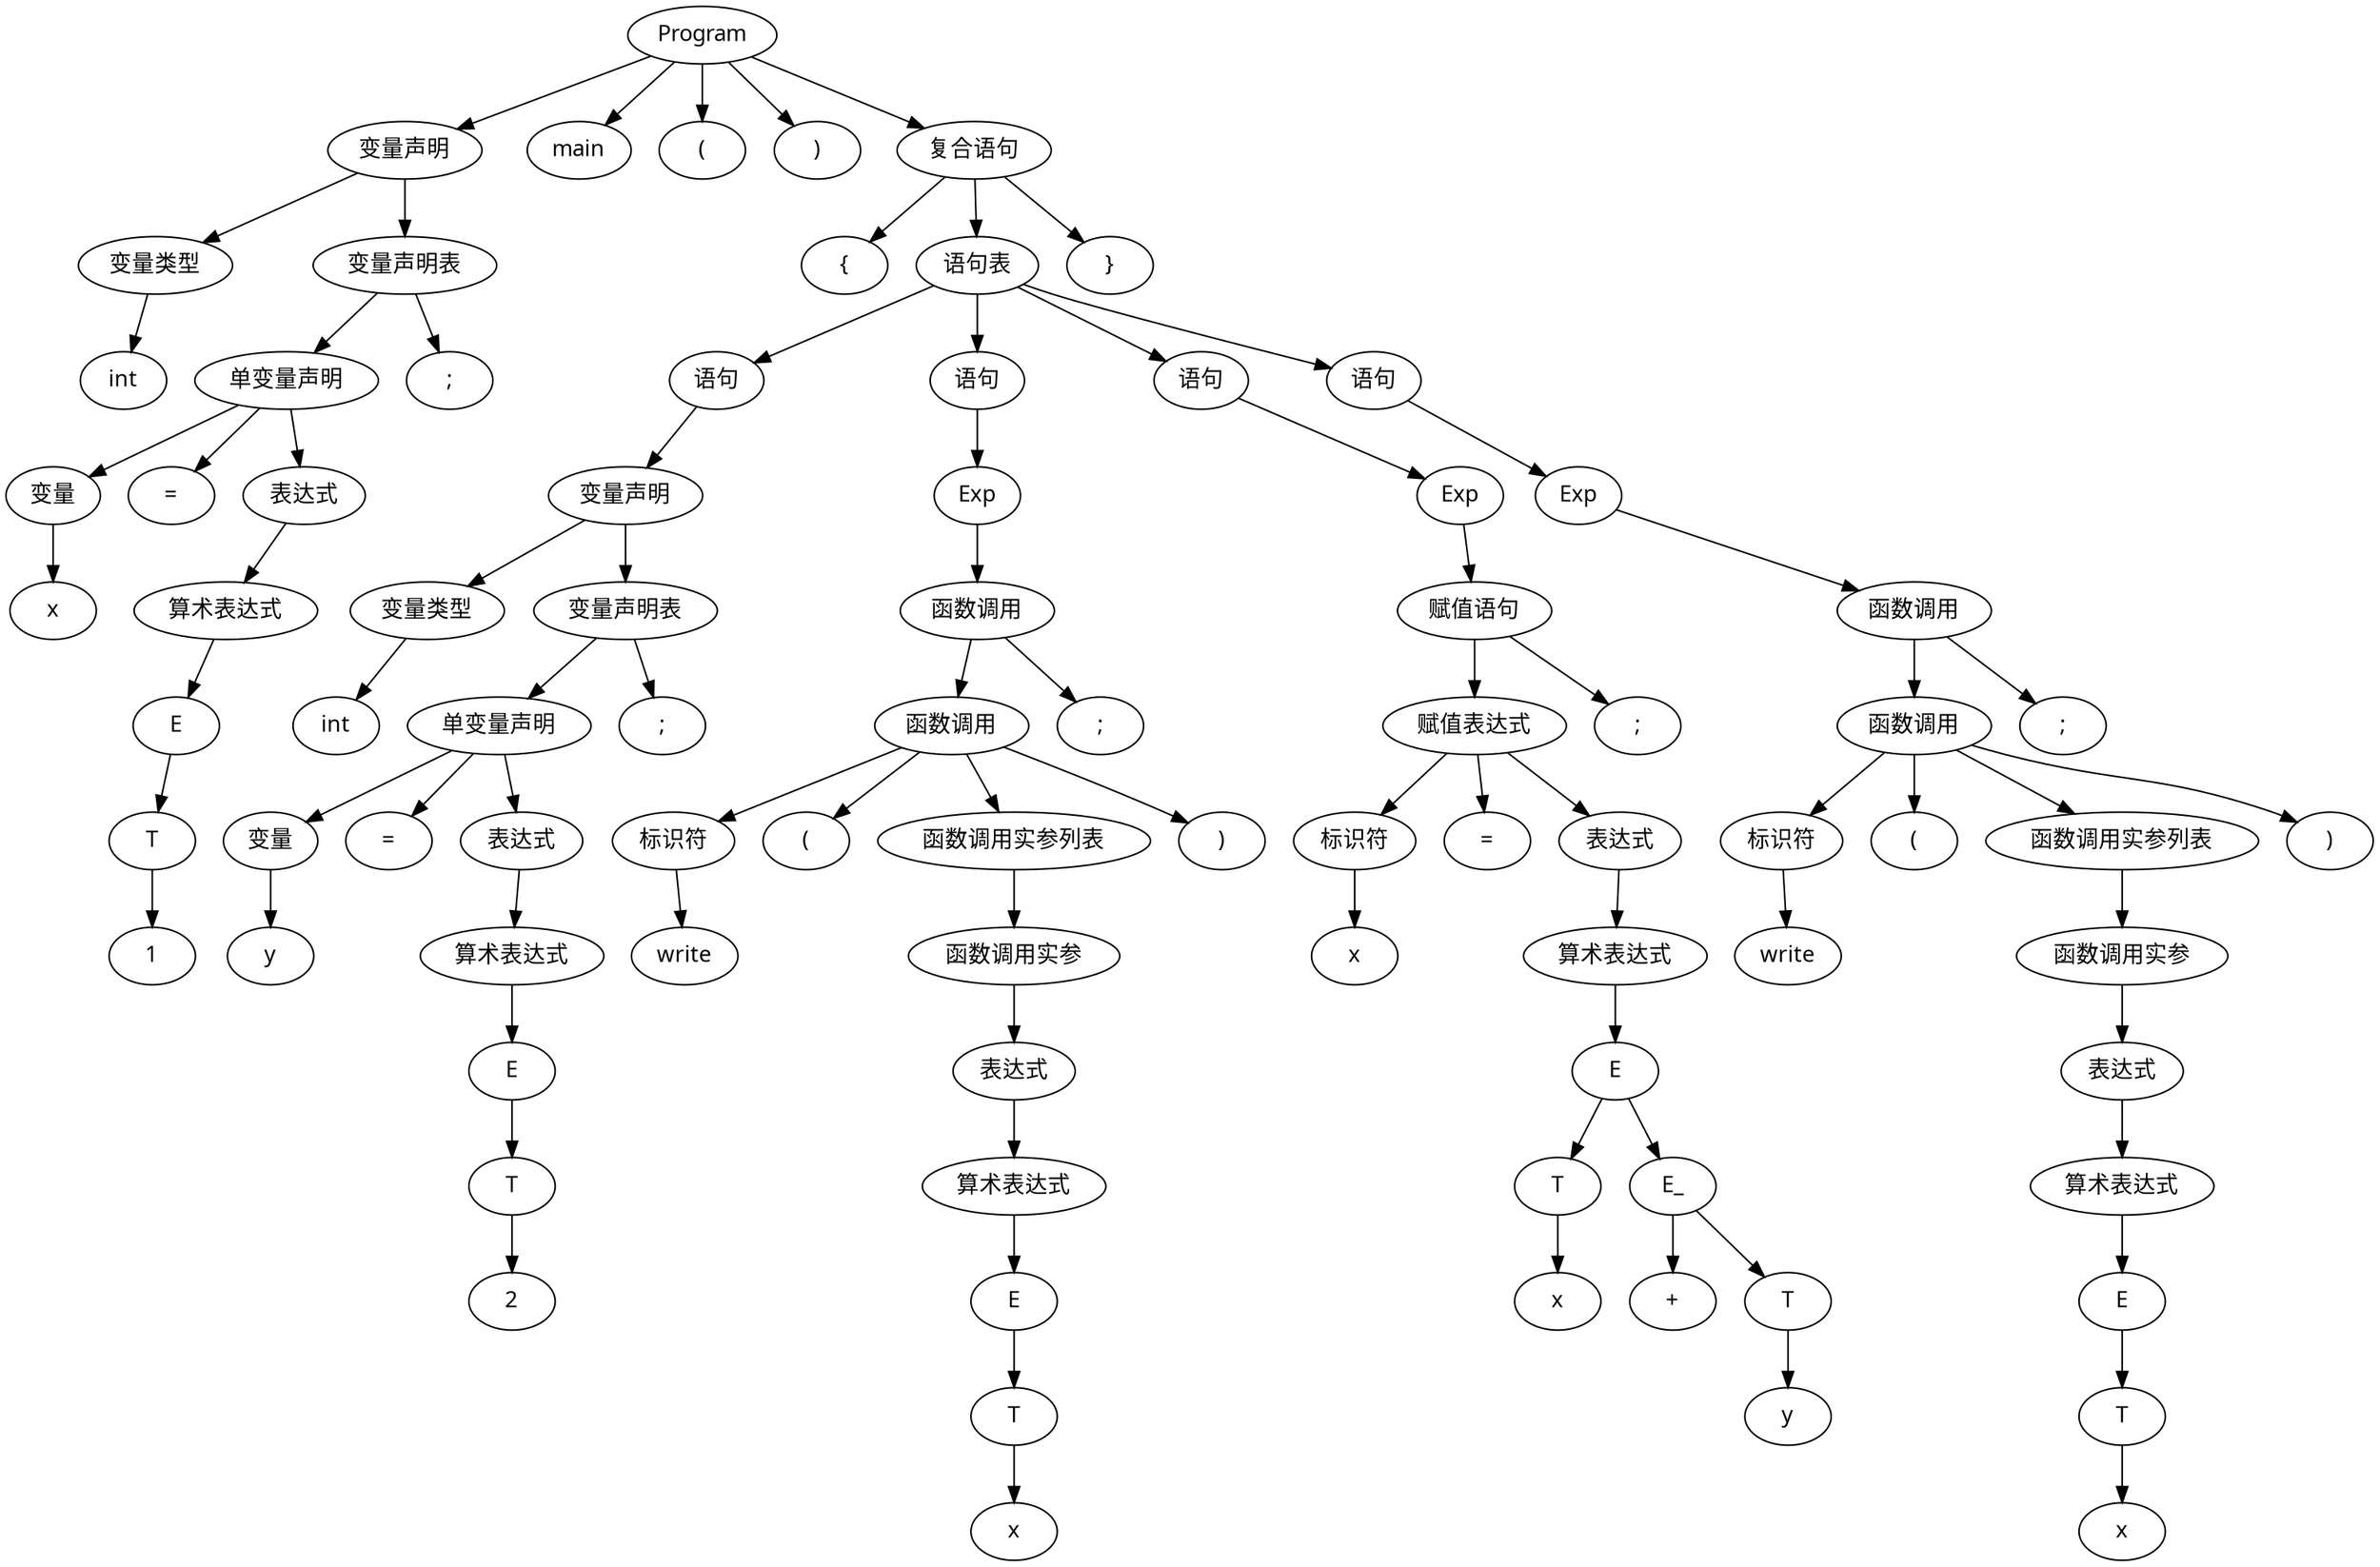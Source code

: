 // test0.4.txt
digraph {
	node [fontname="Microsoft YaHei"]
	1 [label=Program]
	2 [label="变量声明"]
	3 [label="变量类型"]
	4 [label=int]
	5 [label="变量声明表"]
	6 [label="单变量声明"]
	7 [label="变量"]
	8 [label=x]
	9 [label="="]
	10 [label="表达式"]
	11 [label="算术表达式"]
	12 [label=E]
	13 [label=T]
	14 [label=1]
	15 [label=";"]
	16 [label=main]
	17 [label="("]
	18 [label=")"]
	19 [label="复合语句"]
	20 [label="{"]
	21 [label="语句表"]
	22 [label="语句"]
	23 [label="变量声明"]
	24 [label="变量类型"]
	25 [label=int]
	26 [label="变量声明表"]
	27 [label="单变量声明"]
	28 [label="变量"]
	29 [label=y]
	30 [label="="]
	31 [label="表达式"]
	32 [label="算术表达式"]
	33 [label=E]
	34 [label=T]
	35 [label=2]
	36 [label=";"]
	37 [label="语句"]
	38 [label=Exp]
	39 [label="函数调用"]
	40 [label="函数调用"]
	41 [label="标识符"]
	42 [label=write]
	43 [label="("]
	44 [label="函数调用实参列表"]
	45 [label="函数调用实参"]
	46 [label="表达式"]
	47 [label="算术表达式"]
	48 [label=E]
	49 [label=T]
	50 [label=x]
	51 [label=")"]
	52 [label=";"]
	53 [label="语句"]
	54 [label=Exp]
	55 [label="赋值语句"]
	56 [label="赋值表达式"]
	57 [label="标识符"]
	58 [label=x]
	59 [label="="]
	60 [label="表达式"]
	61 [label="算术表达式"]
	62 [label=E]
	63 [label=T]
	64 [label=x]
	65 [label=E_]
	66 [label="+"]
	67 [label=T]
	68 [label=y]
	69 [label=";"]
	70 [label="语句"]
	71 [label=Exp]
	72 [label="函数调用"]
	73 [label="函数调用"]
	74 [label="标识符"]
	75 [label=write]
	76 [label="("]
	77 [label="函数调用实参列表"]
	78 [label="函数调用实参"]
	79 [label="表达式"]
	80 [label="算术表达式"]
	81 [label=E]
	82 [label=T]
	83 [label=x]
	84 [label=")"]
	85 [label=";"]
	86 [label="}"]
	1 -> 2
	2 -> 3
	3 -> 4
	2 -> 5
	5 -> 6
	6 -> 7
	7 -> 8
	6 -> 9
	6 -> 10
	10 -> 11
	11 -> 12
	12 -> 13
	13 -> 14
	5 -> 15
	1 -> 16
	1 -> 17
	1 -> 18
	1 -> 19
	19 -> 20
	19 -> 21
	21 -> 22
	22 -> 23
	23 -> 24
	24 -> 25
	23 -> 26
	26 -> 27
	27 -> 28
	28 -> 29
	27 -> 30
	27 -> 31
	31 -> 32
	32 -> 33
	33 -> 34
	34 -> 35
	26 -> 36
	21 -> 37
	37 -> 38
	38 -> 39
	39 -> 40
	40 -> 41
	41 -> 42
	40 -> 43
	40 -> 44
	44 -> 45
	45 -> 46
	46 -> 47
	47 -> 48
	48 -> 49
	49 -> 50
	40 -> 51
	39 -> 52
	21 -> 53
	53 -> 54
	54 -> 55
	55 -> 56
	56 -> 57
	57 -> 58
	56 -> 59
	56 -> 60
	60 -> 61
	61 -> 62
	62 -> 63
	63 -> 64
	62 -> 65
	65 -> 66
	65 -> 67
	67 -> 68
	55 -> 69
	21 -> 70
	70 -> 71
	71 -> 72
	72 -> 73
	73 -> 74
	74 -> 75
	73 -> 76
	73 -> 77
	77 -> 78
	78 -> 79
	79 -> 80
	80 -> 81
	81 -> 82
	82 -> 83
	73 -> 84
	72 -> 85
	19 -> 86
}
